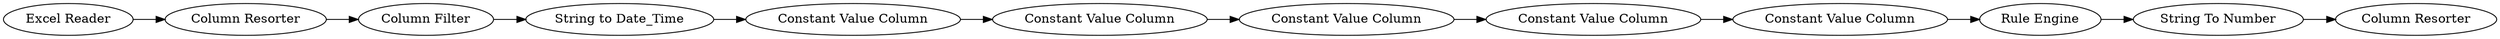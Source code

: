 digraph {
	1 [label="Excel Reader"]
	3 [label="Column Resorter"]
	4 [label="Column Filter"]
	5 [label="String to Date_Time"]
	6 [label="Constant Value Column"]
	7 [label="Constant Value Column"]
	8 [label="Column Resorter"]
	9 [label="Constant Value Column"]
	10 [label="String To Number"]
	11 [label="Rule Engine"]
	12 [label="Constant Value Column"]
	13 [label="Constant Value Column"]
	1 -> 3
	3 -> 4
	4 -> 5
	5 -> 6
	6 -> 7
	7 -> 9
	9 -> 12
	10 -> 8
	11 -> 10
	12 -> 13
	13 -> 11
	rankdir=LR
}
